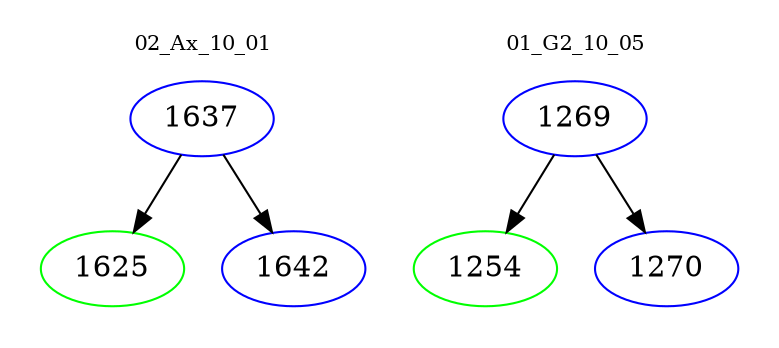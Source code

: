 digraph{
subgraph cluster_0 {
color = white
label = "02_Ax_10_01";
fontsize=10;
T0_1637 [label="1637", color="blue"]
T0_1637 -> T0_1625 [color="black"]
T0_1625 [label="1625", color="green"]
T0_1637 -> T0_1642 [color="black"]
T0_1642 [label="1642", color="blue"]
}
subgraph cluster_1 {
color = white
label = "01_G2_10_05";
fontsize=10;
T1_1269 [label="1269", color="blue"]
T1_1269 -> T1_1254 [color="black"]
T1_1254 [label="1254", color="green"]
T1_1269 -> T1_1270 [color="black"]
T1_1270 [label="1270", color="blue"]
}
}
